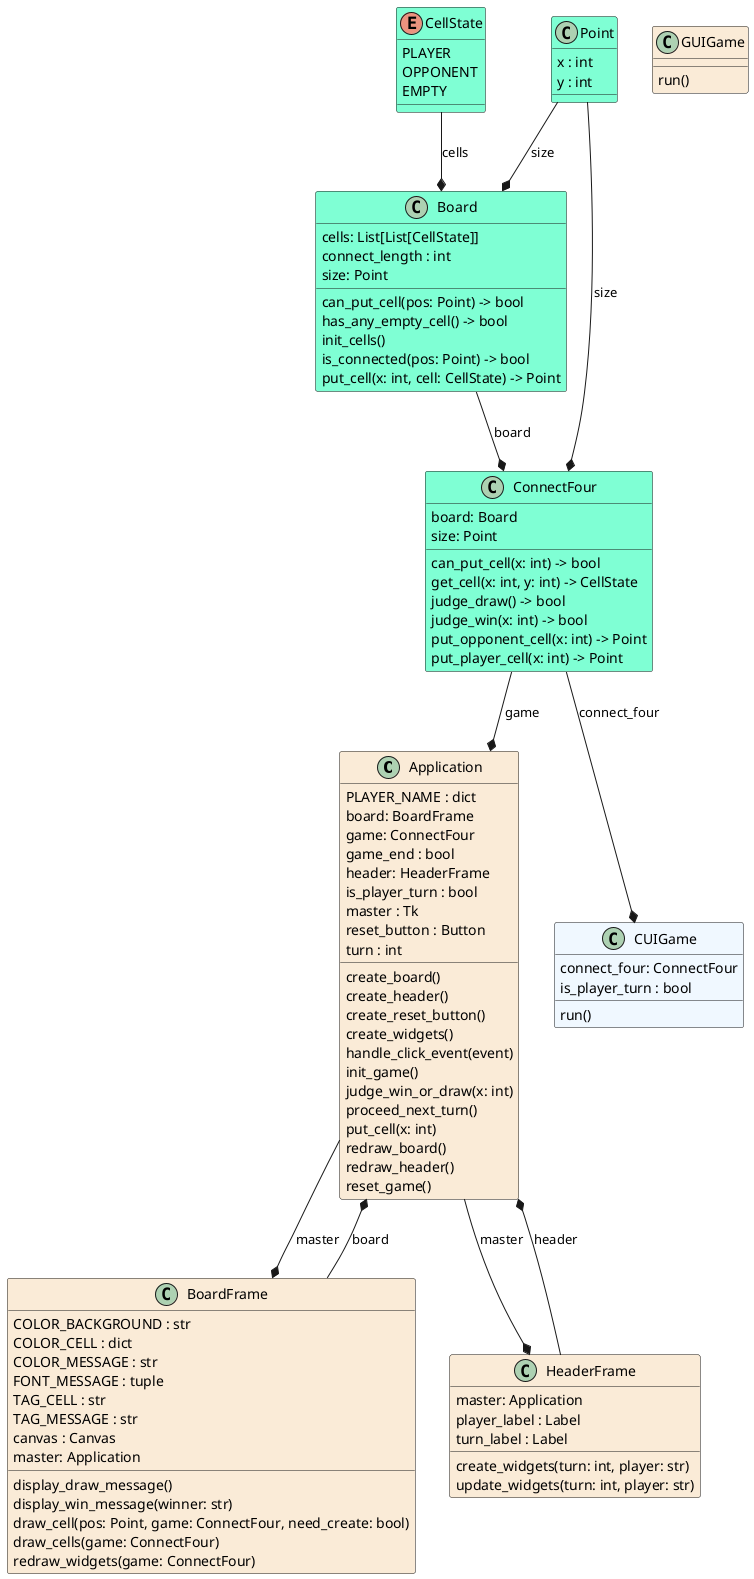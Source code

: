 @startuml classes
set namespaceSeparator none
class "Application" as gui.app.Application #antiquewhite {
  PLAYER_NAME : dict
  board: BoardFrame
  game: ConnectFour
  game_end : bool
  header: HeaderFrame
  is_player_turn : bool
  master : Tk
  reset_button : Button
  turn : int
  create_board()
  create_header()
  create_reset_button()
  create_widgets()
  handle_click_event(event)
  init_game()
  judge_win_or_draw(x: int)
  proceed_next_turn()
  put_cell(x: int)
  redraw_board()
  redraw_header()
  reset_game()
}
class "Board" as logic.board.Board #aquamarine {
  cells: List[List[CellState]]
  connect_length : int
  size: Point
  can_put_cell(pos: Point) -> bool
  has_any_empty_cell() -> bool
  init_cells()
  is_connected(pos: Point) -> bool
  put_cell(x: int, cell: CellState) -> Point
}
class "BoardFrame" as gui.app.BoardFrame #antiquewhite {
  COLOR_BACKGROUND : str
  COLOR_CELL : dict
  COLOR_MESSAGE : str
  FONT_MESSAGE : tuple
  TAG_CELL : str
  TAG_MESSAGE : str
  canvas : Canvas
  master: Application
  display_draw_message()
  display_win_message(winner: str)
  draw_cell(pos: Point, game: ConnectFour, need_create: bool)
  draw_cells(game: ConnectFour)
  redraw_widgets(game: ConnectFour)
}
class "CUIGame" as cui.game.CUIGame #aliceblue {
  connect_four: ConnectFour
  is_player_turn : bool
  run()
}
enum "CellState" as logic.cell.CellState #aquamarine {
  PLAYER
  OPPONENT
  EMPTY
}
class "ConnectFour" as logic.connect_four.ConnectFour #aquamarine {
  board: Board
  size: Point
  can_put_cell(x: int) -> bool
  get_cell(x: int, y: int) -> CellState
  judge_draw() -> bool
  judge_win(x: int) -> bool
  put_opponent_cell(x: int) -> Point
  put_player_cell(x: int) -> Point
}
class "GUIGame" as gui.game.GUIGame #antiquewhite {
  run()
}
class "HeaderFrame" as gui.app.HeaderFrame #antiquewhite {
  master: Application
  player_label : Label
  turn_label : Label
  create_widgets(turn: int, player: str)
  update_widgets(turn: int, player: str)
}
class "Point" as logic.point.Point #aquamarine {
  x : int
  y : int
}
gui.app.Application --* gui.app.BoardFrame : master
gui.app.Application --* gui.app.HeaderFrame : master
gui.app.BoardFrame --* gui.app.Application : board
gui.app.HeaderFrame --* gui.app.Application : header
logic.board.Board --* logic.connect_four.ConnectFour : board
logic.cell.CellState --* logic.board.Board: cells
logic.connect_four.ConnectFour --* cui.game.CUIGame : connect_four
logic.connect_four.ConnectFour --* gui.app.Application : game
logic.point.Point --* logic.board.Board : size
logic.point.Point --* logic.connect_four.ConnectFour : size
@enduml
